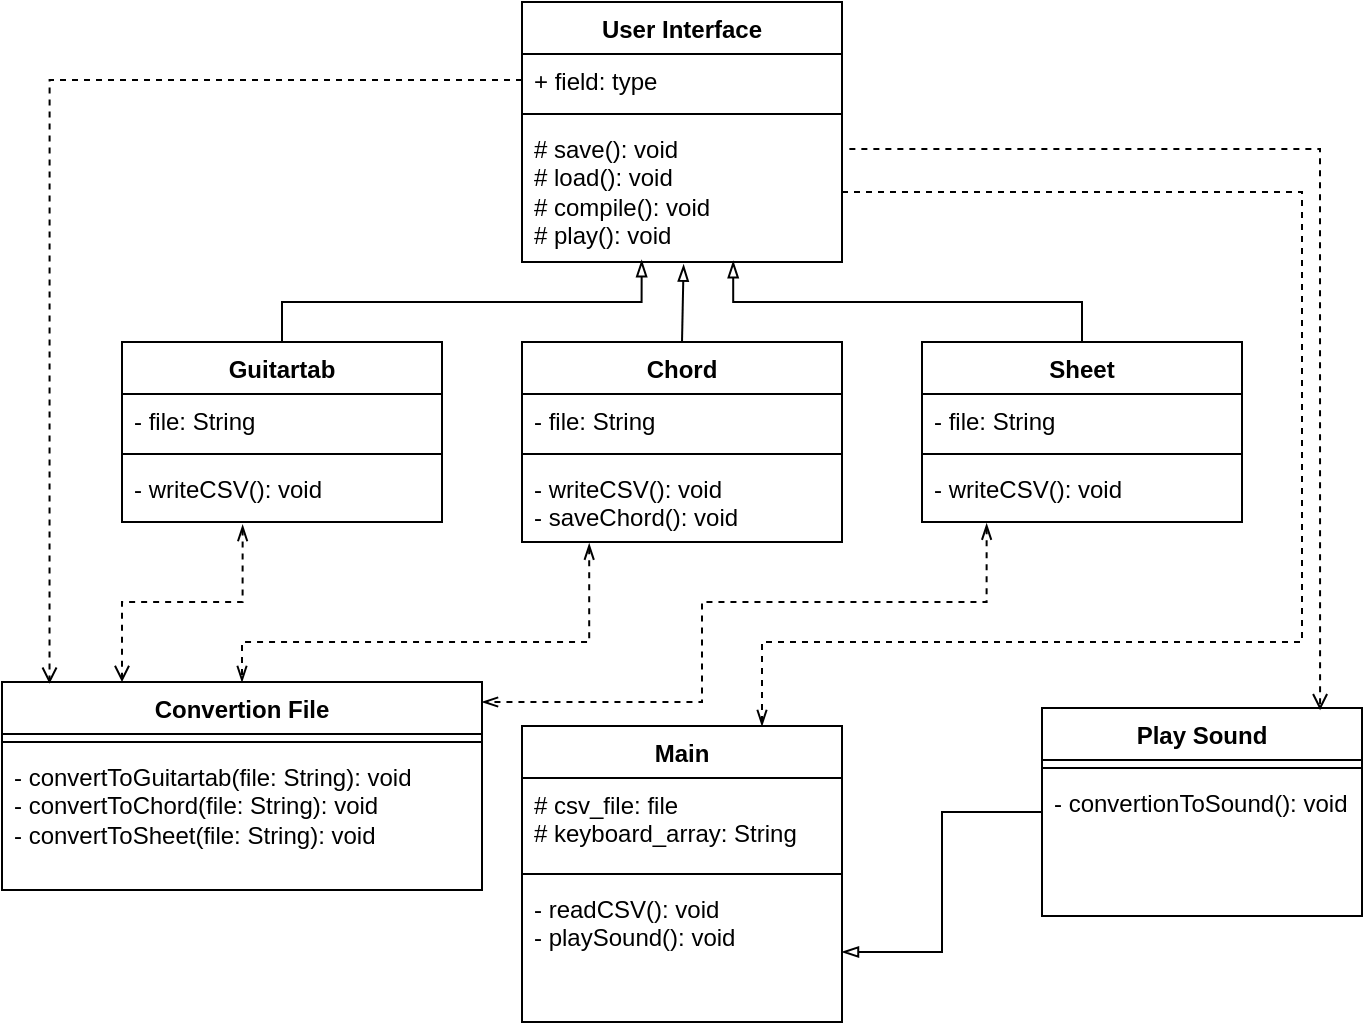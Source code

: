 <mxfile version="24.7.17">
  <diagram name="Seite-1" id="4VhsXRwpozqBJ4YJXbb2">
    <mxGraphModel dx="875" dy="518" grid="1" gridSize="10" guides="1" tooltips="1" connect="1" arrows="1" fold="1" page="1" pageScale="1" pageWidth="1169" pageHeight="1654" math="0" shadow="0">
      <root>
        <mxCell id="0" />
        <mxCell id="1" parent="0" />
        <mxCell id="fc5pYNwBbescbVxhXiLX-26" style="edgeStyle=orthogonalEdgeStyle;rounded=0;orthogonalLoop=1;jettySize=auto;html=1;exitX=0.374;exitY=0.987;exitDx=0;exitDy=0;endArrow=none;endFill=0;startArrow=blockThin;startFill=0;exitPerimeter=0;" edge="1" parent="1" source="fc5pYNwBbescbVxhXiLX-4" target="fc5pYNwBbescbVxhXiLX-8">
          <mxGeometry relative="1" as="geometry" />
        </mxCell>
        <mxCell id="fc5pYNwBbescbVxhXiLX-1" value="User Interface" style="swimlane;fontStyle=1;align=center;verticalAlign=top;childLayout=stackLayout;horizontal=1;startSize=26;horizontalStack=0;resizeParent=1;resizeParentMax=0;resizeLast=0;collapsible=1;marginBottom=0;whiteSpace=wrap;html=1;" vertex="1" parent="1">
          <mxGeometry x="530" y="400" width="160" height="130" as="geometry">
            <mxRectangle x="430" y="190" width="120" height="30" as="alternateBounds" />
          </mxGeometry>
        </mxCell>
        <mxCell id="fc5pYNwBbescbVxhXiLX-2" value="+ field: type" style="text;strokeColor=none;fillColor=none;align=left;verticalAlign=top;spacingLeft=4;spacingRight=4;overflow=hidden;rotatable=0;points=[[0,0.5],[1,0.5]];portConstraint=eastwest;whiteSpace=wrap;html=1;" vertex="1" parent="fc5pYNwBbescbVxhXiLX-1">
          <mxGeometry y="26" width="160" height="26" as="geometry" />
        </mxCell>
        <mxCell id="fc5pYNwBbescbVxhXiLX-3" value="" style="line;strokeWidth=1;fillColor=none;align=left;verticalAlign=middle;spacingTop=-1;spacingLeft=3;spacingRight=3;rotatable=0;labelPosition=right;points=[];portConstraint=eastwest;strokeColor=inherit;" vertex="1" parent="fc5pYNwBbescbVxhXiLX-1">
          <mxGeometry y="52" width="160" height="8" as="geometry" />
        </mxCell>
        <mxCell id="fc5pYNwBbescbVxhXiLX-4" value="# save(): void&lt;div&gt;# load(): void&lt;/div&gt;&lt;div&gt;# compile(): void&lt;/div&gt;&lt;div&gt;# play(): void&lt;/div&gt;" style="text;strokeColor=none;fillColor=none;align=left;verticalAlign=top;spacingLeft=4;spacingRight=4;overflow=hidden;rotatable=0;points=[[0,0.5],[1,0.5]];portConstraint=eastwest;whiteSpace=wrap;html=1;" vertex="1" parent="fc5pYNwBbescbVxhXiLX-1">
          <mxGeometry y="60" width="160" height="70" as="geometry" />
        </mxCell>
        <mxCell id="fc5pYNwBbescbVxhXiLX-8" value="Guitartab" style="swimlane;fontStyle=1;align=center;verticalAlign=top;childLayout=stackLayout;horizontal=1;startSize=26;horizontalStack=0;resizeParent=1;resizeParentMax=0;resizeLast=0;collapsible=1;marginBottom=0;whiteSpace=wrap;html=1;" vertex="1" parent="1">
          <mxGeometry x="330" y="570" width="160" height="90" as="geometry">
            <mxRectangle x="430" y="190" width="120" height="30" as="alternateBounds" />
          </mxGeometry>
        </mxCell>
        <mxCell id="fc5pYNwBbescbVxhXiLX-9" value="- file: String" style="text;strokeColor=none;fillColor=none;align=left;verticalAlign=top;spacingLeft=4;spacingRight=4;overflow=hidden;rotatable=0;points=[[0,0.5],[1,0.5]];portConstraint=eastwest;whiteSpace=wrap;html=1;" vertex="1" parent="fc5pYNwBbescbVxhXiLX-8">
          <mxGeometry y="26" width="160" height="26" as="geometry" />
        </mxCell>
        <mxCell id="fc5pYNwBbescbVxhXiLX-10" value="" style="line;strokeWidth=1;fillColor=none;align=left;verticalAlign=middle;spacingTop=-1;spacingLeft=3;spacingRight=3;rotatable=0;labelPosition=right;points=[];portConstraint=eastwest;strokeColor=inherit;" vertex="1" parent="fc5pYNwBbescbVxhXiLX-8">
          <mxGeometry y="52" width="160" height="8" as="geometry" />
        </mxCell>
        <mxCell id="fc5pYNwBbescbVxhXiLX-11" value="- writeCSV(): void" style="text;strokeColor=none;fillColor=none;align=left;verticalAlign=top;spacingLeft=4;spacingRight=4;overflow=hidden;rotatable=0;points=[[0,0.5],[1,0.5]];portConstraint=eastwest;whiteSpace=wrap;html=1;" vertex="1" parent="fc5pYNwBbescbVxhXiLX-8">
          <mxGeometry y="60" width="160" height="30" as="geometry" />
        </mxCell>
        <mxCell id="fc5pYNwBbescbVxhXiLX-18" value="Sheet" style="swimlane;fontStyle=1;align=center;verticalAlign=top;childLayout=stackLayout;horizontal=1;startSize=26;horizontalStack=0;resizeParent=1;resizeParentMax=0;resizeLast=0;collapsible=1;marginBottom=0;whiteSpace=wrap;html=1;" vertex="1" parent="1">
          <mxGeometry x="730" y="570" width="160" height="90" as="geometry">
            <mxRectangle x="430" y="190" width="120" height="30" as="alternateBounds" />
          </mxGeometry>
        </mxCell>
        <mxCell id="fc5pYNwBbescbVxhXiLX-19" value="- file: String" style="text;strokeColor=none;fillColor=none;align=left;verticalAlign=top;spacingLeft=4;spacingRight=4;overflow=hidden;rotatable=0;points=[[0,0.5],[1,0.5]];portConstraint=eastwest;whiteSpace=wrap;html=1;" vertex="1" parent="fc5pYNwBbescbVxhXiLX-18">
          <mxGeometry y="26" width="160" height="26" as="geometry" />
        </mxCell>
        <mxCell id="fc5pYNwBbescbVxhXiLX-20" value="" style="line;strokeWidth=1;fillColor=none;align=left;verticalAlign=middle;spacingTop=-1;spacingLeft=3;spacingRight=3;rotatable=0;labelPosition=right;points=[];portConstraint=eastwest;strokeColor=inherit;" vertex="1" parent="fc5pYNwBbescbVxhXiLX-18">
          <mxGeometry y="52" width="160" height="8" as="geometry" />
        </mxCell>
        <mxCell id="fc5pYNwBbescbVxhXiLX-21" value="- writeCSV(): void" style="text;strokeColor=none;fillColor=none;align=left;verticalAlign=top;spacingLeft=4;spacingRight=4;overflow=hidden;rotatable=0;points=[[0,0.5],[1,0.5]];portConstraint=eastwest;whiteSpace=wrap;html=1;" vertex="1" parent="fc5pYNwBbescbVxhXiLX-18">
          <mxGeometry y="60" width="160" height="30" as="geometry" />
        </mxCell>
        <mxCell id="fc5pYNwBbescbVxhXiLX-22" value="Chord" style="swimlane;fontStyle=1;align=center;verticalAlign=top;childLayout=stackLayout;horizontal=1;startSize=26;horizontalStack=0;resizeParent=1;resizeParentMax=0;resizeLast=0;collapsible=1;marginBottom=0;whiteSpace=wrap;html=1;" vertex="1" parent="1">
          <mxGeometry x="530" y="570" width="160" height="100" as="geometry">
            <mxRectangle x="430" y="190" width="120" height="30" as="alternateBounds" />
          </mxGeometry>
        </mxCell>
        <mxCell id="fc5pYNwBbescbVxhXiLX-23" value="- file: String" style="text;strokeColor=none;fillColor=none;align=left;verticalAlign=top;spacingLeft=4;spacingRight=4;overflow=hidden;rotatable=0;points=[[0,0.5],[1,0.5]];portConstraint=eastwest;whiteSpace=wrap;html=1;" vertex="1" parent="fc5pYNwBbescbVxhXiLX-22">
          <mxGeometry y="26" width="160" height="26" as="geometry" />
        </mxCell>
        <mxCell id="fc5pYNwBbescbVxhXiLX-24" value="" style="line;strokeWidth=1;fillColor=none;align=left;verticalAlign=middle;spacingTop=-1;spacingLeft=3;spacingRight=3;rotatable=0;labelPosition=right;points=[];portConstraint=eastwest;strokeColor=inherit;" vertex="1" parent="fc5pYNwBbescbVxhXiLX-22">
          <mxGeometry y="52" width="160" height="8" as="geometry" />
        </mxCell>
        <mxCell id="fc5pYNwBbescbVxhXiLX-25" value="- writeCSV(): void&lt;div&gt;- saveChord(): void&lt;/div&gt;" style="text;strokeColor=none;fillColor=none;align=left;verticalAlign=top;spacingLeft=4;spacingRight=4;overflow=hidden;rotatable=0;points=[[0,0.5],[1,0.5]];portConstraint=eastwest;whiteSpace=wrap;html=1;" vertex="1" parent="fc5pYNwBbescbVxhXiLX-22">
          <mxGeometry y="60" width="160" height="40" as="geometry" />
        </mxCell>
        <mxCell id="fc5pYNwBbescbVxhXiLX-27" style="edgeStyle=orthogonalEdgeStyle;rounded=0;orthogonalLoop=1;jettySize=auto;html=1;exitX=0.5;exitY=0;exitDx=0;exitDy=0;entryX=0.505;entryY=1.019;entryDx=0;entryDy=0;entryPerimeter=0;endArrow=blockThin;endFill=0;" edge="1" parent="1" source="fc5pYNwBbescbVxhXiLX-22" target="fc5pYNwBbescbVxhXiLX-4">
          <mxGeometry relative="1" as="geometry" />
        </mxCell>
        <mxCell id="fc5pYNwBbescbVxhXiLX-28" style="edgeStyle=orthogonalEdgeStyle;rounded=0;orthogonalLoop=1;jettySize=auto;html=1;exitX=0.5;exitY=0;exitDx=0;exitDy=0;entryX=0.66;entryY=0.994;entryDx=0;entryDy=0;entryPerimeter=0;endArrow=blockThin;endFill=0;" edge="1" parent="1" source="fc5pYNwBbescbVxhXiLX-18" target="fc5pYNwBbescbVxhXiLX-4">
          <mxGeometry relative="1" as="geometry" />
        </mxCell>
        <mxCell id="fc5pYNwBbescbVxhXiLX-29" value="Main" style="swimlane;fontStyle=1;align=center;verticalAlign=top;childLayout=stackLayout;horizontal=1;startSize=26;horizontalStack=0;resizeParent=1;resizeParentMax=0;resizeLast=0;collapsible=1;marginBottom=0;whiteSpace=wrap;html=1;" vertex="1" parent="1">
          <mxGeometry x="530" y="762" width="160" height="148" as="geometry">
            <mxRectangle x="430" y="190" width="120" height="30" as="alternateBounds" />
          </mxGeometry>
        </mxCell>
        <mxCell id="fc5pYNwBbescbVxhXiLX-30" value="# csv_file: file&lt;div&gt;# keyboard_array: String&lt;/div&gt;" style="text;strokeColor=none;fillColor=none;align=left;verticalAlign=top;spacingLeft=4;spacingRight=4;overflow=hidden;rotatable=0;points=[[0,0.5],[1,0.5]];portConstraint=eastwest;whiteSpace=wrap;html=1;" vertex="1" parent="fc5pYNwBbescbVxhXiLX-29">
          <mxGeometry y="26" width="160" height="44" as="geometry" />
        </mxCell>
        <mxCell id="fc5pYNwBbescbVxhXiLX-31" value="" style="line;strokeWidth=1;fillColor=none;align=left;verticalAlign=middle;spacingTop=-1;spacingLeft=3;spacingRight=3;rotatable=0;labelPosition=right;points=[];portConstraint=eastwest;strokeColor=inherit;" vertex="1" parent="fc5pYNwBbescbVxhXiLX-29">
          <mxGeometry y="70" width="160" height="8" as="geometry" />
        </mxCell>
        <mxCell id="fc5pYNwBbescbVxhXiLX-32" value="- readCSV(): void&lt;div&gt;- playSound(): void&lt;/div&gt;&lt;div&gt;&lt;div&gt;&lt;br&gt;&lt;/div&gt;&lt;/div&gt;" style="text;strokeColor=none;fillColor=none;align=left;verticalAlign=top;spacingLeft=4;spacingRight=4;overflow=hidden;rotatable=0;points=[[0,0.5],[1,0.5]];portConstraint=eastwest;whiteSpace=wrap;html=1;" vertex="1" parent="fc5pYNwBbescbVxhXiLX-29">
          <mxGeometry y="78" width="160" height="70" as="geometry" />
        </mxCell>
        <mxCell id="fc5pYNwBbescbVxhXiLX-38" style="edgeStyle=orthogonalEdgeStyle;rounded=0;orthogonalLoop=1;jettySize=auto;html=1;exitX=1;exitY=0.5;exitDx=0;exitDy=0;entryX=0.75;entryY=0;entryDx=0;entryDy=0;dashed=1;endArrow=openThin;endFill=0;" edge="1" parent="1" source="fc5pYNwBbescbVxhXiLX-4" target="fc5pYNwBbescbVxhXiLX-29">
          <mxGeometry relative="1" as="geometry">
            <Array as="points">
              <mxPoint x="920" y="495" />
              <mxPoint x="920" y="720" />
              <mxPoint x="650" y="720" />
            </Array>
          </mxGeometry>
        </mxCell>
        <mxCell id="fc5pYNwBbescbVxhXiLX-43" value="" style="edgeStyle=orthogonalEdgeStyle;rounded=0;orthogonalLoop=1;jettySize=auto;html=1;endArrow=blockThin;endFill=0;" edge="1" parent="1" source="fc5pYNwBbescbVxhXiLX-39" target="fc5pYNwBbescbVxhXiLX-32">
          <mxGeometry relative="1" as="geometry" />
        </mxCell>
        <mxCell id="fc5pYNwBbescbVxhXiLX-39" value="Play Sound" style="swimlane;fontStyle=1;align=center;verticalAlign=top;childLayout=stackLayout;horizontal=1;startSize=26;horizontalStack=0;resizeParent=1;resizeParentMax=0;resizeLast=0;collapsible=1;marginBottom=0;whiteSpace=wrap;html=1;" vertex="1" parent="1">
          <mxGeometry x="790" y="753" width="160" height="104" as="geometry">
            <mxRectangle x="430" y="190" width="120" height="30" as="alternateBounds" />
          </mxGeometry>
        </mxCell>
        <mxCell id="fc5pYNwBbescbVxhXiLX-41" value="" style="line;strokeWidth=1;fillColor=none;align=left;verticalAlign=middle;spacingTop=-1;spacingLeft=3;spacingRight=3;rotatable=0;labelPosition=right;points=[];portConstraint=eastwest;strokeColor=inherit;" vertex="1" parent="fc5pYNwBbescbVxhXiLX-39">
          <mxGeometry y="26" width="160" height="8" as="geometry" />
        </mxCell>
        <mxCell id="fc5pYNwBbescbVxhXiLX-42" value="- convertionToSound(): void" style="text;strokeColor=none;fillColor=none;align=left;verticalAlign=top;spacingLeft=4;spacingRight=4;overflow=hidden;rotatable=0;points=[[0,0.5],[1,0.5]];portConstraint=eastwest;whiteSpace=wrap;html=1;" vertex="1" parent="fc5pYNwBbescbVxhXiLX-39">
          <mxGeometry y="34" width="160" height="70" as="geometry" />
        </mxCell>
        <mxCell id="fc5pYNwBbescbVxhXiLX-44" style="edgeStyle=orthogonalEdgeStyle;rounded=0;orthogonalLoop=1;jettySize=auto;html=1;entryX=0.869;entryY=0.011;entryDx=0;entryDy=0;entryPerimeter=0;exitX=1.023;exitY=0.193;exitDx=0;exitDy=0;exitPerimeter=0;endArrow=open;endFill=0;dashed=1;" edge="1" parent="1" source="fc5pYNwBbescbVxhXiLX-4" target="fc5pYNwBbescbVxhXiLX-39">
          <mxGeometry relative="1" as="geometry" />
        </mxCell>
        <mxCell id="fc5pYNwBbescbVxhXiLX-45" value="Convertion File" style="swimlane;fontStyle=1;align=center;verticalAlign=top;childLayout=stackLayout;horizontal=1;startSize=26;horizontalStack=0;resizeParent=1;resizeParentMax=0;resizeLast=0;collapsible=1;marginBottom=0;whiteSpace=wrap;html=1;" vertex="1" parent="1">
          <mxGeometry x="270" y="740" width="240" height="104" as="geometry">
            <mxRectangle x="430" y="190" width="120" height="30" as="alternateBounds" />
          </mxGeometry>
        </mxCell>
        <mxCell id="fc5pYNwBbescbVxhXiLX-46" value="" style="line;strokeWidth=1;fillColor=none;align=left;verticalAlign=middle;spacingTop=-1;spacingLeft=3;spacingRight=3;rotatable=0;labelPosition=right;points=[];portConstraint=eastwest;strokeColor=inherit;" vertex="1" parent="fc5pYNwBbescbVxhXiLX-45">
          <mxGeometry y="26" width="240" height="8" as="geometry" />
        </mxCell>
        <mxCell id="fc5pYNwBbescbVxhXiLX-47" value="- convertToGuitartab(file: String): void&lt;div&gt;- convertToChord(&lt;span style=&quot;background-color: initial;&quot;&gt;file: String&lt;/span&gt;&lt;span style=&quot;background-color: initial;&quot;&gt;): void&lt;/span&gt;&lt;/div&gt;&lt;div&gt;- convertToSheet(&lt;span style=&quot;background-color: initial;&quot;&gt;file: String&lt;/span&gt;&lt;span style=&quot;background-color: initial;&quot;&gt;): void&lt;/span&gt;&lt;/div&gt;" style="text;strokeColor=none;fillColor=none;align=left;verticalAlign=top;spacingLeft=4;spacingRight=4;overflow=hidden;rotatable=0;points=[[0,0.5],[1,0.5]];portConstraint=eastwest;whiteSpace=wrap;html=1;" vertex="1" parent="fc5pYNwBbescbVxhXiLX-45">
          <mxGeometry y="34" width="240" height="70" as="geometry" />
        </mxCell>
        <mxCell id="fc5pYNwBbescbVxhXiLX-48" style="edgeStyle=orthogonalEdgeStyle;rounded=0;orthogonalLoop=1;jettySize=auto;html=1;exitX=0;exitY=0.5;exitDx=0;exitDy=0;entryX=0.099;entryY=0.008;entryDx=0;entryDy=0;entryPerimeter=0;endArrow=open;endFill=0;dashed=1;" edge="1" parent="1" source="fc5pYNwBbescbVxhXiLX-2" target="fc5pYNwBbescbVxhXiLX-45">
          <mxGeometry relative="1" as="geometry" />
        </mxCell>
        <mxCell id="fc5pYNwBbescbVxhXiLX-50" style="edgeStyle=orthogonalEdgeStyle;rounded=0;orthogonalLoop=1;jettySize=auto;html=1;exitX=0.377;exitY=1.05;exitDx=0;exitDy=0;entryX=0.25;entryY=0;entryDx=0;entryDy=0;exitPerimeter=0;dashed=1;endArrow=open;endFill=0;startArrow=openThin;startFill=0;" edge="1" parent="1" source="fc5pYNwBbescbVxhXiLX-11" target="fc5pYNwBbescbVxhXiLX-45">
          <mxGeometry relative="1" as="geometry">
            <Array as="points">
              <mxPoint x="390" y="700" />
              <mxPoint x="330" y="700" />
            </Array>
          </mxGeometry>
        </mxCell>
        <mxCell id="fc5pYNwBbescbVxhXiLX-52" style="edgeStyle=orthogonalEdgeStyle;rounded=0;orthogonalLoop=1;jettySize=auto;html=1;exitX=0.21;exitY=1.021;exitDx=0;exitDy=0;exitPerimeter=0;dashed=1;endArrow=openThin;endFill=0;startArrow=openThin;startFill=0;" edge="1" parent="1" source="fc5pYNwBbescbVxhXiLX-25" target="fc5pYNwBbescbVxhXiLX-45">
          <mxGeometry relative="1" as="geometry">
            <Array as="points">
              <mxPoint x="564" y="720" />
              <mxPoint x="390" y="720" />
            </Array>
          </mxGeometry>
        </mxCell>
        <mxCell id="fc5pYNwBbescbVxhXiLX-53" style="edgeStyle=orthogonalEdgeStyle;rounded=0;orthogonalLoop=1;jettySize=auto;html=1;exitX=0.202;exitY=1.028;exitDx=0;exitDy=0;exitPerimeter=0;endArrow=openThin;endFill=0;dashed=1;startArrow=openThin;startFill=0;" edge="1" parent="1" source="fc5pYNwBbescbVxhXiLX-21">
          <mxGeometry relative="1" as="geometry">
            <mxPoint x="510" y="750" as="targetPoint" />
            <Array as="points">
              <mxPoint x="762" y="700" />
              <mxPoint x="620" y="700" />
              <mxPoint x="620" y="750" />
            </Array>
          </mxGeometry>
        </mxCell>
      </root>
    </mxGraphModel>
  </diagram>
</mxfile>

